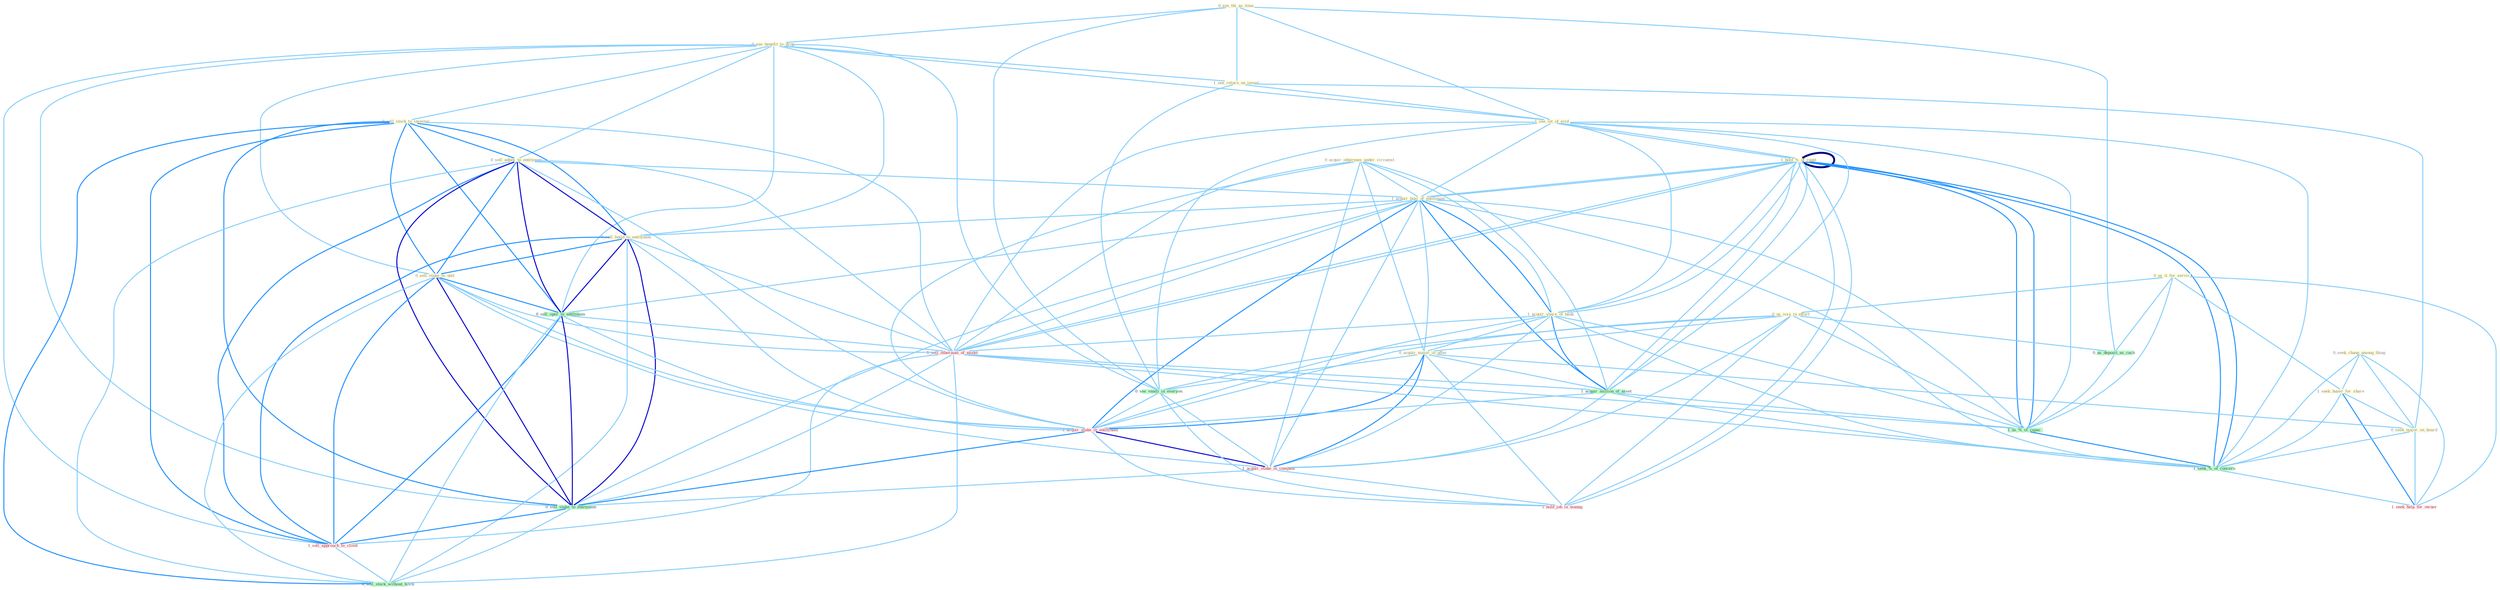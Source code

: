 Graph G{ 
    node
    [shape=polygon,style=filled,width=.5,height=.06,color="#BDFCC9",fixedsize=true,fontsize=4,
    fontcolor="#2f4f4f"];
    {node
    [color="#ffffe0", fontcolor="#8b7d6b"] "0_see_thi_as_time " "0_see_benefit_to_drop " "0_acquir_othernum_under_circumst " "1_hold_%_of_capit " "1_see_return_on_invest " "0_sell_stock_to_investor " "0_sell_adhes_to_entitynam " "0_us_it_for_servic " "1_acquir_busi_of_entitynam " "0_seek_chang_among_thing " "1_acquir_share_of_bank " "1_see_lot_of_evid " "0_sell_build_to_entitynam " "1_seek_buyer_for_share " "0_us_issu_in_effort " "1_hold_%_of_capit " "0_acquir_major_in_offer " "0_seek_major_on_board " "0_sell_stake_to_unit "}
{node [color="#fff0f5", fontcolor="#b22222"] "1_sell_othernum_of_model " "1_acquir_stake_in_entitynam " "1_acquir_stake_in_compani " "1_sell_approach_to_client " "1_hold_job_in_manag " "1_seek_help_for_owner "}
edge [color="#B0E2FF"];

	"0_see_thi_as_time " -- "0_see_benefit_to_drop " [w="1", color="#87cefa" ];
	"0_see_thi_as_time " -- "1_see_return_on_invest " [w="1", color="#87cefa" ];
	"0_see_thi_as_time " -- "1_see_lot_of_evid " [w="1", color="#87cefa" ];
	"0_see_thi_as_time " -- "0_see_vaniti_in_everyon " [w="1", color="#87cefa" ];
	"0_see_thi_as_time " -- "0_us_deposit_as_cach " [w="1", color="#87cefa" ];
	"0_see_benefit_to_drop " -- "1_see_return_on_invest " [w="1", color="#87cefa" ];
	"0_see_benefit_to_drop " -- "0_sell_stock_to_investor " [w="1", color="#87cefa" ];
	"0_see_benefit_to_drop " -- "0_sell_adhes_to_entitynam " [w="1", color="#87cefa" ];
	"0_see_benefit_to_drop " -- "1_see_lot_of_evid " [w="1", color="#87cefa" ];
	"0_see_benefit_to_drop " -- "0_sell_build_to_entitynam " [w="1", color="#87cefa" ];
	"0_see_benefit_to_drop " -- "0_sell_stake_to_unit " [w="1", color="#87cefa" ];
	"0_see_benefit_to_drop " -- "0_sell_oper_to_entitynam " [w="1", color="#87cefa" ];
	"0_see_benefit_to_drop " -- "0_see_vaniti_in_everyon " [w="1", color="#87cefa" ];
	"0_see_benefit_to_drop " -- "0_sell_stake_to_entitynam " [w="1", color="#87cefa" ];
	"0_see_benefit_to_drop " -- "1_sell_approach_to_client " [w="1", color="#87cefa" ];
	"0_acquir_othernum_under_circumst " -- "1_acquir_busi_of_entitynam " [w="1", color="#87cefa" ];
	"0_acquir_othernum_under_circumst " -- "1_acquir_share_of_bank " [w="1", color="#87cefa" ];
	"0_acquir_othernum_under_circumst " -- "0_acquir_major_in_offer " [w="1", color="#87cefa" ];
	"0_acquir_othernum_under_circumst " -- "1_sell_othernum_of_model " [w="1", color="#87cefa" ];
	"0_acquir_othernum_under_circumst " -- "1_acquir_million_of_asset " [w="1", color="#87cefa" ];
	"0_acquir_othernum_under_circumst " -- "1_acquir_stake_in_entitynam " [w="1", color="#87cefa" ];
	"0_acquir_othernum_under_circumst " -- "1_acquir_stake_in_compani " [w="1", color="#87cefa" ];
	"1_hold_%_of_capit " -- "1_acquir_busi_of_entitynam " [w="1", color="#87cefa" ];
	"1_hold_%_of_capit " -- "1_acquir_share_of_bank " [w="1", color="#87cefa" ];
	"1_hold_%_of_capit " -- "1_see_lot_of_evid " [w="1", color="#87cefa" ];
	"1_hold_%_of_capit " -- "1_hold_%_of_capit " [w="4", style=bold, color="#000080", len=0.4];
	"1_hold_%_of_capit " -- "1_sell_othernum_of_model " [w="1", color="#87cefa" ];
	"1_hold_%_of_capit " -- "1_acquir_million_of_asset " [w="1", color="#87cefa" ];
	"1_hold_%_of_capit " -- "1_us_%_of_capac " [w="2", color="#1e90ff" , len=0.8];
	"1_hold_%_of_capit " -- "1_hold_job_in_manag " [w="1", color="#87cefa" ];
	"1_hold_%_of_capit " -- "1_seek_%_of_concern " [w="2", color="#1e90ff" , len=0.8];
	"1_see_return_on_invest " -- "1_see_lot_of_evid " [w="1", color="#87cefa" ];
	"1_see_return_on_invest " -- "0_seek_major_on_board " [w="1", color="#87cefa" ];
	"1_see_return_on_invest " -- "0_see_vaniti_in_everyon " [w="1", color="#87cefa" ];
	"0_sell_stock_to_investor " -- "0_sell_adhes_to_entitynam " [w="2", color="#1e90ff" , len=0.8];
	"0_sell_stock_to_investor " -- "0_sell_build_to_entitynam " [w="2", color="#1e90ff" , len=0.8];
	"0_sell_stock_to_investor " -- "0_sell_stake_to_unit " [w="2", color="#1e90ff" , len=0.8];
	"0_sell_stock_to_investor " -- "0_sell_oper_to_entitynam " [w="2", color="#1e90ff" , len=0.8];
	"0_sell_stock_to_investor " -- "1_sell_othernum_of_model " [w="1", color="#87cefa" ];
	"0_sell_stock_to_investor " -- "0_sell_stake_to_entitynam " [w="2", color="#1e90ff" , len=0.8];
	"0_sell_stock_to_investor " -- "1_sell_approach_to_client " [w="2", color="#1e90ff" , len=0.8];
	"0_sell_stock_to_investor " -- "0_sell_stock_without_hitch " [w="2", color="#1e90ff" , len=0.8];
	"0_sell_adhes_to_entitynam " -- "1_acquir_busi_of_entitynam " [w="1", color="#87cefa" ];
	"0_sell_adhes_to_entitynam " -- "0_sell_build_to_entitynam " [w="3", color="#0000cd" , len=0.6];
	"0_sell_adhes_to_entitynam " -- "0_sell_stake_to_unit " [w="2", color="#1e90ff" , len=0.8];
	"0_sell_adhes_to_entitynam " -- "0_sell_oper_to_entitynam " [w="3", color="#0000cd" , len=0.6];
	"0_sell_adhes_to_entitynam " -- "1_sell_othernum_of_model " [w="1", color="#87cefa" ];
	"0_sell_adhes_to_entitynam " -- "1_acquir_stake_in_entitynam " [w="1", color="#87cefa" ];
	"0_sell_adhes_to_entitynam " -- "0_sell_stake_to_entitynam " [w="3", color="#0000cd" , len=0.6];
	"0_sell_adhes_to_entitynam " -- "1_sell_approach_to_client " [w="2", color="#1e90ff" , len=0.8];
	"0_sell_adhes_to_entitynam " -- "0_sell_stock_without_hitch " [w="1", color="#87cefa" ];
	"0_us_it_for_servic " -- "1_seek_buyer_for_share " [w="1", color="#87cefa" ];
	"0_us_it_for_servic " -- "0_us_issu_in_effort " [w="1", color="#87cefa" ];
	"0_us_it_for_servic " -- "0_us_deposit_as_cach " [w="1", color="#87cefa" ];
	"0_us_it_for_servic " -- "1_us_%_of_capac " [w="1", color="#87cefa" ];
	"0_us_it_for_servic " -- "1_seek_help_for_owner " [w="1", color="#87cefa" ];
	"1_acquir_busi_of_entitynam " -- "1_acquir_share_of_bank " [w="2", color="#1e90ff" , len=0.8];
	"1_acquir_busi_of_entitynam " -- "1_see_lot_of_evid " [w="1", color="#87cefa" ];
	"1_acquir_busi_of_entitynam " -- "0_sell_build_to_entitynam " [w="1", color="#87cefa" ];
	"1_acquir_busi_of_entitynam " -- "1_hold_%_of_capit " [w="1", color="#87cefa" ];
	"1_acquir_busi_of_entitynam " -- "0_acquir_major_in_offer " [w="1", color="#87cefa" ];
	"1_acquir_busi_of_entitynam " -- "0_sell_oper_to_entitynam " [w="1", color="#87cefa" ];
	"1_acquir_busi_of_entitynam " -- "1_sell_othernum_of_model " [w="1", color="#87cefa" ];
	"1_acquir_busi_of_entitynam " -- "1_acquir_million_of_asset " [w="2", color="#1e90ff" , len=0.8];
	"1_acquir_busi_of_entitynam " -- "1_acquir_stake_in_entitynam " [w="2", color="#1e90ff" , len=0.8];
	"1_acquir_busi_of_entitynam " -- "1_acquir_stake_in_compani " [w="1", color="#87cefa" ];
	"1_acquir_busi_of_entitynam " -- "0_sell_stake_to_entitynam " [w="1", color="#87cefa" ];
	"1_acquir_busi_of_entitynam " -- "1_us_%_of_capac " [w="1", color="#87cefa" ];
	"1_acquir_busi_of_entitynam " -- "1_seek_%_of_concern " [w="1", color="#87cefa" ];
	"0_seek_chang_among_thing " -- "1_seek_buyer_for_share " [w="1", color="#87cefa" ];
	"0_seek_chang_among_thing " -- "0_seek_major_on_board " [w="1", color="#87cefa" ];
	"0_seek_chang_among_thing " -- "1_seek_%_of_concern " [w="1", color="#87cefa" ];
	"0_seek_chang_among_thing " -- "1_seek_help_for_owner " [w="1", color="#87cefa" ];
	"1_acquir_share_of_bank " -- "1_see_lot_of_evid " [w="1", color="#87cefa" ];
	"1_acquir_share_of_bank " -- "1_hold_%_of_capit " [w="1", color="#87cefa" ];
	"1_acquir_share_of_bank " -- "0_acquir_major_in_offer " [w="1", color="#87cefa" ];
	"1_acquir_share_of_bank " -- "1_sell_othernum_of_model " [w="1", color="#87cefa" ];
	"1_acquir_share_of_bank " -- "1_acquir_million_of_asset " [w="2", color="#1e90ff" , len=0.8];
	"1_acquir_share_of_bank " -- "1_acquir_stake_in_entitynam " [w="1", color="#87cefa" ];
	"1_acquir_share_of_bank " -- "1_acquir_stake_in_compani " [w="1", color="#87cefa" ];
	"1_acquir_share_of_bank " -- "1_us_%_of_capac " [w="1", color="#87cefa" ];
	"1_acquir_share_of_bank " -- "1_seek_%_of_concern " [w="1", color="#87cefa" ];
	"1_see_lot_of_evid " -- "1_hold_%_of_capit " [w="1", color="#87cefa" ];
	"1_see_lot_of_evid " -- "1_sell_othernum_of_model " [w="1", color="#87cefa" ];
	"1_see_lot_of_evid " -- "0_see_vaniti_in_everyon " [w="1", color="#87cefa" ];
	"1_see_lot_of_evid " -- "1_acquir_million_of_asset " [w="1", color="#87cefa" ];
	"1_see_lot_of_evid " -- "1_us_%_of_capac " [w="1", color="#87cefa" ];
	"1_see_lot_of_evid " -- "1_seek_%_of_concern " [w="1", color="#87cefa" ];
	"0_sell_build_to_entitynam " -- "0_sell_stake_to_unit " [w="2", color="#1e90ff" , len=0.8];
	"0_sell_build_to_entitynam " -- "0_sell_oper_to_entitynam " [w="3", color="#0000cd" , len=0.6];
	"0_sell_build_to_entitynam " -- "1_sell_othernum_of_model " [w="1", color="#87cefa" ];
	"0_sell_build_to_entitynam " -- "1_acquir_stake_in_entitynam " [w="1", color="#87cefa" ];
	"0_sell_build_to_entitynam " -- "0_sell_stake_to_entitynam " [w="3", color="#0000cd" , len=0.6];
	"0_sell_build_to_entitynam " -- "1_sell_approach_to_client " [w="2", color="#1e90ff" , len=0.8];
	"0_sell_build_to_entitynam " -- "0_sell_stock_without_hitch " [w="1", color="#87cefa" ];
	"1_seek_buyer_for_share " -- "0_seek_major_on_board " [w="1", color="#87cefa" ];
	"1_seek_buyer_for_share " -- "1_seek_%_of_concern " [w="1", color="#87cefa" ];
	"1_seek_buyer_for_share " -- "1_seek_help_for_owner " [w="2", color="#1e90ff" , len=0.8];
	"0_us_issu_in_effort " -- "0_acquir_major_in_offer " [w="1", color="#87cefa" ];
	"0_us_issu_in_effort " -- "0_see_vaniti_in_everyon " [w="1", color="#87cefa" ];
	"0_us_issu_in_effort " -- "0_us_deposit_as_cach " [w="1", color="#87cefa" ];
	"0_us_issu_in_effort " -- "1_acquir_stake_in_entitynam " [w="1", color="#87cefa" ];
	"0_us_issu_in_effort " -- "1_acquir_stake_in_compani " [w="1", color="#87cefa" ];
	"0_us_issu_in_effort " -- "1_us_%_of_capac " [w="1", color="#87cefa" ];
	"0_us_issu_in_effort " -- "1_hold_job_in_manag " [w="1", color="#87cefa" ];
	"1_hold_%_of_capit " -- "1_sell_othernum_of_model " [w="1", color="#87cefa" ];
	"1_hold_%_of_capit " -- "1_acquir_million_of_asset " [w="1", color="#87cefa" ];
	"1_hold_%_of_capit " -- "1_us_%_of_capac " [w="2", color="#1e90ff" , len=0.8];
	"1_hold_%_of_capit " -- "1_hold_job_in_manag " [w="1", color="#87cefa" ];
	"1_hold_%_of_capit " -- "1_seek_%_of_concern " [w="2", color="#1e90ff" , len=0.8];
	"0_acquir_major_in_offer " -- "0_seek_major_on_board " [w="1", color="#87cefa" ];
	"0_acquir_major_in_offer " -- "0_see_vaniti_in_everyon " [w="1", color="#87cefa" ];
	"0_acquir_major_in_offer " -- "1_acquir_million_of_asset " [w="1", color="#87cefa" ];
	"0_acquir_major_in_offer " -- "1_acquir_stake_in_entitynam " [w="2", color="#1e90ff" , len=0.8];
	"0_acquir_major_in_offer " -- "1_acquir_stake_in_compani " [w="2", color="#1e90ff" , len=0.8];
	"0_acquir_major_in_offer " -- "1_hold_job_in_manag " [w="1", color="#87cefa" ];
	"0_seek_major_on_board " -- "1_seek_%_of_concern " [w="1", color="#87cefa" ];
	"0_seek_major_on_board " -- "1_seek_help_for_owner " [w="1", color="#87cefa" ];
	"0_sell_stake_to_unit " -- "0_sell_oper_to_entitynam " [w="2", color="#1e90ff" , len=0.8];
	"0_sell_stake_to_unit " -- "1_sell_othernum_of_model " [w="1", color="#87cefa" ];
	"0_sell_stake_to_unit " -- "1_acquir_stake_in_entitynam " [w="1", color="#87cefa" ];
	"0_sell_stake_to_unit " -- "1_acquir_stake_in_compani " [w="1", color="#87cefa" ];
	"0_sell_stake_to_unit " -- "0_sell_stake_to_entitynam " [w="3", color="#0000cd" , len=0.6];
	"0_sell_stake_to_unit " -- "1_sell_approach_to_client " [w="2", color="#1e90ff" , len=0.8];
	"0_sell_stake_to_unit " -- "0_sell_stock_without_hitch " [w="1", color="#87cefa" ];
	"0_sell_oper_to_entitynam " -- "1_sell_othernum_of_model " [w="1", color="#87cefa" ];
	"0_sell_oper_to_entitynam " -- "1_acquir_stake_in_entitynam " [w="1", color="#87cefa" ];
	"0_sell_oper_to_entitynam " -- "0_sell_stake_to_entitynam " [w="3", color="#0000cd" , len=0.6];
	"0_sell_oper_to_entitynam " -- "1_sell_approach_to_client " [w="2", color="#1e90ff" , len=0.8];
	"0_sell_oper_to_entitynam " -- "0_sell_stock_without_hitch " [w="1", color="#87cefa" ];
	"1_sell_othernum_of_model " -- "1_acquir_million_of_asset " [w="1", color="#87cefa" ];
	"1_sell_othernum_of_model " -- "0_sell_stake_to_entitynam " [w="1", color="#87cefa" ];
	"1_sell_othernum_of_model " -- "1_us_%_of_capac " [w="1", color="#87cefa" ];
	"1_sell_othernum_of_model " -- "1_sell_approach_to_client " [w="1", color="#87cefa" ];
	"1_sell_othernum_of_model " -- "0_sell_stock_without_hitch " [w="1", color="#87cefa" ];
	"1_sell_othernum_of_model " -- "1_seek_%_of_concern " [w="1", color="#87cefa" ];
	"0_see_vaniti_in_everyon " -- "1_acquir_stake_in_entitynam " [w="1", color="#87cefa" ];
	"0_see_vaniti_in_everyon " -- "1_acquir_stake_in_compani " [w="1", color="#87cefa" ];
	"0_see_vaniti_in_everyon " -- "1_hold_job_in_manag " [w="1", color="#87cefa" ];
	"1_acquir_million_of_asset " -- "1_acquir_stake_in_entitynam " [w="1", color="#87cefa" ];
	"1_acquir_million_of_asset " -- "1_acquir_stake_in_compani " [w="1", color="#87cefa" ];
	"1_acquir_million_of_asset " -- "1_us_%_of_capac " [w="1", color="#87cefa" ];
	"1_acquir_million_of_asset " -- "1_seek_%_of_concern " [w="1", color="#87cefa" ];
	"0_us_deposit_as_cach " -- "1_us_%_of_capac " [w="1", color="#87cefa" ];
	"1_acquir_stake_in_entitynam " -- "1_acquir_stake_in_compani " [w="3", color="#0000cd" , len=0.6];
	"1_acquir_stake_in_entitynam " -- "0_sell_stake_to_entitynam " [w="2", color="#1e90ff" , len=0.8];
	"1_acquir_stake_in_entitynam " -- "1_hold_job_in_manag " [w="1", color="#87cefa" ];
	"1_acquir_stake_in_compani " -- "0_sell_stake_to_entitynam " [w="1", color="#87cefa" ];
	"1_acquir_stake_in_compani " -- "1_hold_job_in_manag " [w="1", color="#87cefa" ];
	"0_sell_stake_to_entitynam " -- "1_sell_approach_to_client " [w="2", color="#1e90ff" , len=0.8];
	"0_sell_stake_to_entitynam " -- "0_sell_stock_without_hitch " [w="1", color="#87cefa" ];
	"1_us_%_of_capac " -- "1_seek_%_of_concern " [w="2", color="#1e90ff" , len=0.8];
	"1_sell_approach_to_client " -- "0_sell_stock_without_hitch " [w="1", color="#87cefa" ];
	"1_seek_%_of_concern " -- "1_seek_help_for_owner " [w="1", color="#87cefa" ];
}